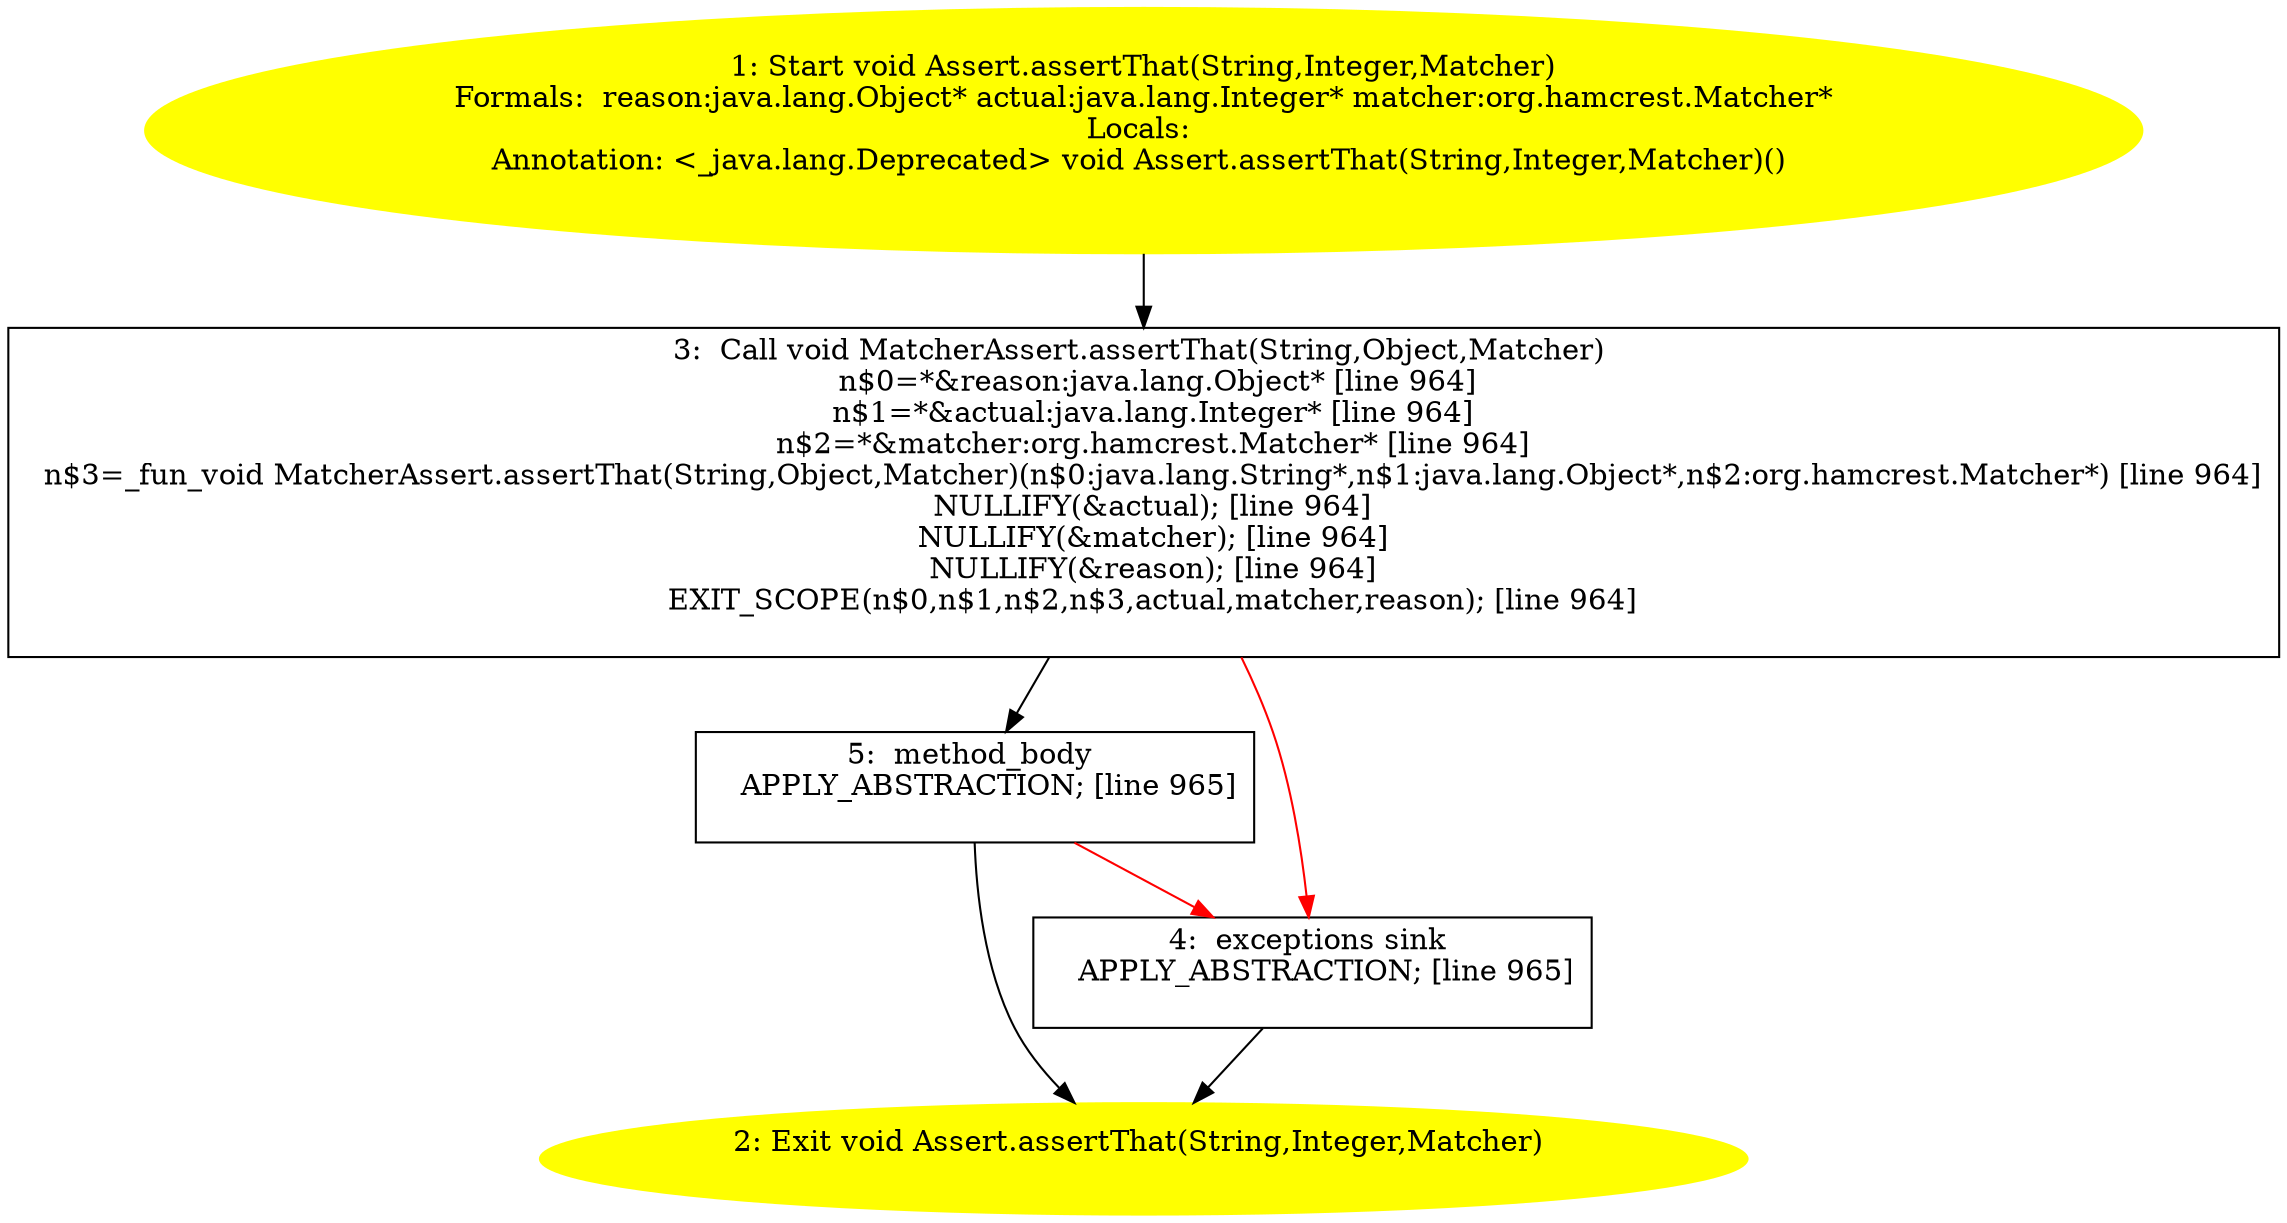 /* @generated */
digraph cfg {
"org.junit.Assert.assertThat(java.lang.String,java.lang.Integer,org.hamcrest.Matcher):void.91a418f02d4c392f73d2c1b6d071f6f8_1" [label="1: Start void Assert.assertThat(String,Integer,Matcher)\nFormals:  reason:java.lang.Object* actual:java.lang.Integer* matcher:org.hamcrest.Matcher*\nLocals: \nAnnotation: <_java.lang.Deprecated> void Assert.assertThat(String,Integer,Matcher)() \n  " color=yellow style=filled]
	

	 "org.junit.Assert.assertThat(java.lang.String,java.lang.Integer,org.hamcrest.Matcher):void.91a418f02d4c392f73d2c1b6d071f6f8_1" -> "org.junit.Assert.assertThat(java.lang.String,java.lang.Integer,org.hamcrest.Matcher):void.91a418f02d4c392f73d2c1b6d071f6f8_3" ;
"org.junit.Assert.assertThat(java.lang.String,java.lang.Integer,org.hamcrest.Matcher):void.91a418f02d4c392f73d2c1b6d071f6f8_2" [label="2: Exit void Assert.assertThat(String,Integer,Matcher) \n  " color=yellow style=filled]
	

"org.junit.Assert.assertThat(java.lang.String,java.lang.Integer,org.hamcrest.Matcher):void.91a418f02d4c392f73d2c1b6d071f6f8_3" [label="3:  Call void MatcherAssert.assertThat(String,Object,Matcher) \n   n$0=*&reason:java.lang.Object* [line 964]\n  n$1=*&actual:java.lang.Integer* [line 964]\n  n$2=*&matcher:org.hamcrest.Matcher* [line 964]\n  n$3=_fun_void MatcherAssert.assertThat(String,Object,Matcher)(n$0:java.lang.String*,n$1:java.lang.Object*,n$2:org.hamcrest.Matcher*) [line 964]\n  NULLIFY(&actual); [line 964]\n  NULLIFY(&matcher); [line 964]\n  NULLIFY(&reason); [line 964]\n  EXIT_SCOPE(n$0,n$1,n$2,n$3,actual,matcher,reason); [line 964]\n " shape="box"]
	

	 "org.junit.Assert.assertThat(java.lang.String,java.lang.Integer,org.hamcrest.Matcher):void.91a418f02d4c392f73d2c1b6d071f6f8_3" -> "org.junit.Assert.assertThat(java.lang.String,java.lang.Integer,org.hamcrest.Matcher):void.91a418f02d4c392f73d2c1b6d071f6f8_5" ;
	 "org.junit.Assert.assertThat(java.lang.String,java.lang.Integer,org.hamcrest.Matcher):void.91a418f02d4c392f73d2c1b6d071f6f8_3" -> "org.junit.Assert.assertThat(java.lang.String,java.lang.Integer,org.hamcrest.Matcher):void.91a418f02d4c392f73d2c1b6d071f6f8_4" [color="red" ];
"org.junit.Assert.assertThat(java.lang.String,java.lang.Integer,org.hamcrest.Matcher):void.91a418f02d4c392f73d2c1b6d071f6f8_4" [label="4:  exceptions sink \n   APPLY_ABSTRACTION; [line 965]\n " shape="box"]
	

	 "org.junit.Assert.assertThat(java.lang.String,java.lang.Integer,org.hamcrest.Matcher):void.91a418f02d4c392f73d2c1b6d071f6f8_4" -> "org.junit.Assert.assertThat(java.lang.String,java.lang.Integer,org.hamcrest.Matcher):void.91a418f02d4c392f73d2c1b6d071f6f8_2" ;
"org.junit.Assert.assertThat(java.lang.String,java.lang.Integer,org.hamcrest.Matcher):void.91a418f02d4c392f73d2c1b6d071f6f8_5" [label="5:  method_body \n   APPLY_ABSTRACTION; [line 965]\n " shape="box"]
	

	 "org.junit.Assert.assertThat(java.lang.String,java.lang.Integer,org.hamcrest.Matcher):void.91a418f02d4c392f73d2c1b6d071f6f8_5" -> "org.junit.Assert.assertThat(java.lang.String,java.lang.Integer,org.hamcrest.Matcher):void.91a418f02d4c392f73d2c1b6d071f6f8_2" ;
	 "org.junit.Assert.assertThat(java.lang.String,java.lang.Integer,org.hamcrest.Matcher):void.91a418f02d4c392f73d2c1b6d071f6f8_5" -> "org.junit.Assert.assertThat(java.lang.String,java.lang.Integer,org.hamcrest.Matcher):void.91a418f02d4c392f73d2c1b6d071f6f8_4" [color="red" ];
}
